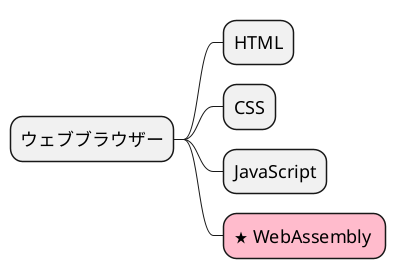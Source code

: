 @startmindmap diag-mindmap-sample1
<style>
mindmapDiagram {
    FontSize 18
    .rose {
        BackgroundColor #ffbbcc
    }
}
</style>
* ウェブブラウザー
** HTML
** CSS
** JavaScript
** <&star> WebAssembly <<rose>>
@endjson

